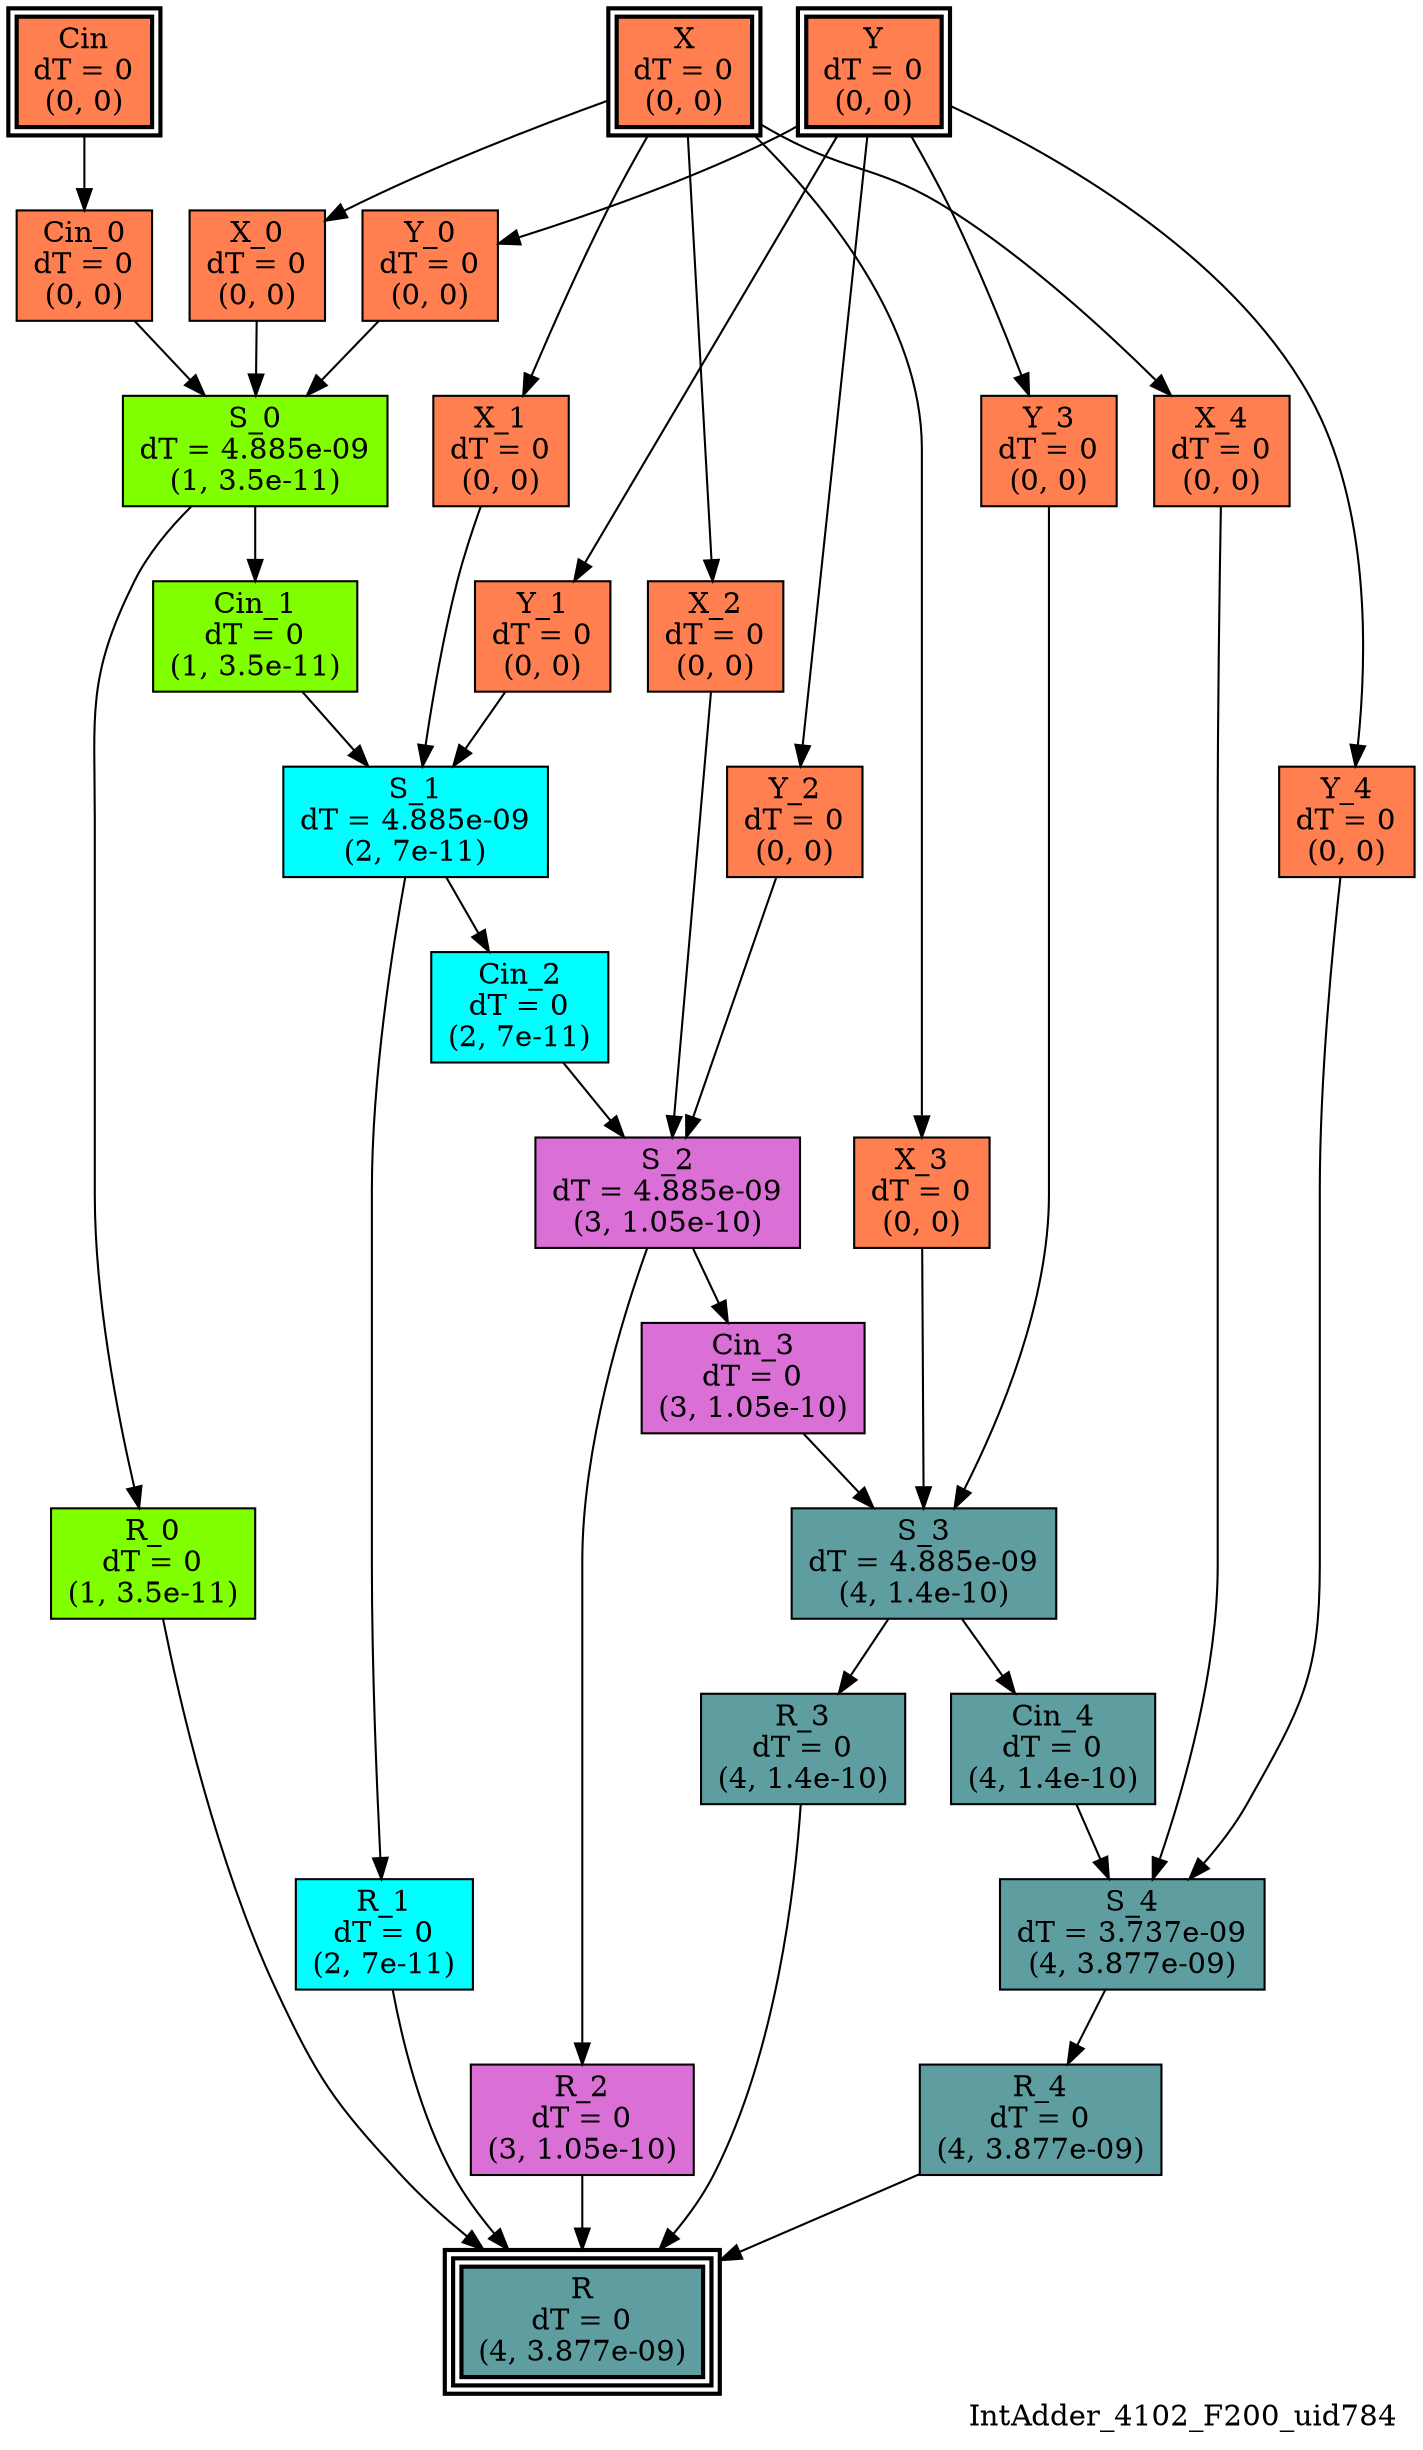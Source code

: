 digraph IntAdder_4102_F200_uid784
{
	//graph drawing options
	label=IntAdder_4102_F200_uid784;
	labelloc=bottom;
	labeljust=right;
	ratio=auto;
	nodesep=0.25;
	ranksep=0.5;

	//input/output signals of operator IntAdder_4102_F200_uid784
	X__IntAdder_4102_F200_uid784 [ label="X\ndT = 0\n(0, 0)", shape=box, color=black, style="bold, filled", fillcolor=coral, peripheries=2 ];
	Y__IntAdder_4102_F200_uid784 [ label="Y\ndT = 0\n(0, 0)", shape=box, color=black, style="bold, filled", fillcolor=coral, peripheries=2 ];
	Cin__IntAdder_4102_F200_uid784 [ label="Cin\ndT = 0\n(0, 0)", shape=box, color=black, style="bold, filled", fillcolor=coral, peripheries=2 ];
	R__IntAdder_4102_F200_uid784 [ label="R\ndT = 0\n(4, 3.877e-09)", shape=box, color=black, style="bold, filled", fillcolor=cadetblue, peripheries=3 ];
	{rank=same X__IntAdder_4102_F200_uid784, Y__IntAdder_4102_F200_uid784, Cin__IntAdder_4102_F200_uid784};
	{rank=same R__IntAdder_4102_F200_uid784};
	//internal signals of operator IntAdder_4102_F200_uid784
	Cin_0__IntAdder_4102_F200_uid784 [ label="Cin_0\ndT = 0\n(0, 0)", shape=box, color=black, style=filled, fillcolor=coral, peripheries=1 ];
	X_0__IntAdder_4102_F200_uid784 [ label="X_0\ndT = 0\n(0, 0)", shape=box, color=black, style=filled, fillcolor=coral, peripheries=1 ];
	Y_0__IntAdder_4102_F200_uid784 [ label="Y_0\ndT = 0\n(0, 0)", shape=box, color=black, style=filled, fillcolor=coral, peripheries=1 ];
	S_0__IntAdder_4102_F200_uid784 [ label="S_0\ndT = 4.885e-09\n(1, 3.5e-11)", shape=box, color=black, style=filled, fillcolor=chartreuse, peripheries=1 ];
	R_0__IntAdder_4102_F200_uid784 [ label="R_0\ndT = 0\n(1, 3.5e-11)", shape=box, color=black, style=filled, fillcolor=chartreuse, peripheries=1 ];
	Cin_1__IntAdder_4102_F200_uid784 [ label="Cin_1\ndT = 0\n(1, 3.5e-11)", shape=box, color=black, style=filled, fillcolor=chartreuse, peripheries=1 ];
	X_1__IntAdder_4102_F200_uid784 [ label="X_1\ndT = 0\n(0, 0)", shape=box, color=black, style=filled, fillcolor=coral, peripheries=1 ];
	Y_1__IntAdder_4102_F200_uid784 [ label="Y_1\ndT = 0\n(0, 0)", shape=box, color=black, style=filled, fillcolor=coral, peripheries=1 ];
	S_1__IntAdder_4102_F200_uid784 [ label="S_1\ndT = 4.885e-09\n(2, 7e-11)", shape=box, color=black, style=filled, fillcolor=cyan, peripheries=1 ];
	R_1__IntAdder_4102_F200_uid784 [ label="R_1\ndT = 0\n(2, 7e-11)", shape=box, color=black, style=filled, fillcolor=cyan, peripheries=1 ];
	Cin_2__IntAdder_4102_F200_uid784 [ label="Cin_2\ndT = 0\n(2, 7e-11)", shape=box, color=black, style=filled, fillcolor=cyan, peripheries=1 ];
	X_2__IntAdder_4102_F200_uid784 [ label="X_2\ndT = 0\n(0, 0)", shape=box, color=black, style=filled, fillcolor=coral, peripheries=1 ];
	Y_2__IntAdder_4102_F200_uid784 [ label="Y_2\ndT = 0\n(0, 0)", shape=box, color=black, style=filled, fillcolor=coral, peripheries=1 ];
	S_2__IntAdder_4102_F200_uid784 [ label="S_2\ndT = 4.885e-09\n(3, 1.05e-10)", shape=box, color=black, style=filled, fillcolor=orchid, peripheries=1 ];
	R_2__IntAdder_4102_F200_uid784 [ label="R_2\ndT = 0\n(3, 1.05e-10)", shape=box, color=black, style=filled, fillcolor=orchid, peripheries=1 ];
	Cin_3__IntAdder_4102_F200_uid784 [ label="Cin_3\ndT = 0\n(3, 1.05e-10)", shape=box, color=black, style=filled, fillcolor=orchid, peripheries=1 ];
	X_3__IntAdder_4102_F200_uid784 [ label="X_3\ndT = 0\n(0, 0)", shape=box, color=black, style=filled, fillcolor=coral, peripheries=1 ];
	Y_3__IntAdder_4102_F200_uid784 [ label="Y_3\ndT = 0\n(0, 0)", shape=box, color=black, style=filled, fillcolor=coral, peripheries=1 ];
	S_3__IntAdder_4102_F200_uid784 [ label="S_3\ndT = 4.885e-09\n(4, 1.4e-10)", shape=box, color=black, style=filled, fillcolor=cadetblue, peripheries=1 ];
	R_3__IntAdder_4102_F200_uid784 [ label="R_3\ndT = 0\n(4, 1.4e-10)", shape=box, color=black, style=filled, fillcolor=cadetblue, peripheries=1 ];
	Cin_4__IntAdder_4102_F200_uid784 [ label="Cin_4\ndT = 0\n(4, 1.4e-10)", shape=box, color=black, style=filled, fillcolor=cadetblue, peripheries=1 ];
	X_4__IntAdder_4102_F200_uid784 [ label="X_4\ndT = 0\n(0, 0)", shape=box, color=black, style=filled, fillcolor=coral, peripheries=1 ];
	Y_4__IntAdder_4102_F200_uid784 [ label="Y_4\ndT = 0\n(0, 0)", shape=box, color=black, style=filled, fillcolor=coral, peripheries=1 ];
	S_4__IntAdder_4102_F200_uid784 [ label="S_4\ndT = 3.737e-09\n(4, 3.877e-09)", shape=box, color=black, style=filled, fillcolor=cadetblue, peripheries=1 ];
	R_4__IntAdder_4102_F200_uid784 [ label="R_4\ndT = 0\n(4, 3.877e-09)", shape=box, color=black, style=filled, fillcolor=cadetblue, peripheries=1 ];

	//subcomponents of operator IntAdder_4102_F200_uid784

	//input and internal signal connections of operator IntAdder_4102_F200_uid784
	X__IntAdder_4102_F200_uid784 -> X_0__IntAdder_4102_F200_uid784 [ arrowhead=normal, arrowsize=1.0, arrowtail=normal, color=black, dir=forward  ];
	X__IntAdder_4102_F200_uid784 -> X_1__IntAdder_4102_F200_uid784 [ arrowhead=normal, arrowsize=1.0, arrowtail=normal, color=black, dir=forward  ];
	X__IntAdder_4102_F200_uid784 -> X_2__IntAdder_4102_F200_uid784 [ arrowhead=normal, arrowsize=1.0, arrowtail=normal, color=black, dir=forward  ];
	X__IntAdder_4102_F200_uid784 -> X_3__IntAdder_4102_F200_uid784 [ arrowhead=normal, arrowsize=1.0, arrowtail=normal, color=black, dir=forward  ];
	X__IntAdder_4102_F200_uid784 -> X_4__IntAdder_4102_F200_uid784 [ arrowhead=normal, arrowsize=1.0, arrowtail=normal, color=black, dir=forward  ];
	Y__IntAdder_4102_F200_uid784 -> Y_0__IntAdder_4102_F200_uid784 [ arrowhead=normal, arrowsize=1.0, arrowtail=normal, color=black, dir=forward  ];
	Y__IntAdder_4102_F200_uid784 -> Y_1__IntAdder_4102_F200_uid784 [ arrowhead=normal, arrowsize=1.0, arrowtail=normal, color=black, dir=forward  ];
	Y__IntAdder_4102_F200_uid784 -> Y_2__IntAdder_4102_F200_uid784 [ arrowhead=normal, arrowsize=1.0, arrowtail=normal, color=black, dir=forward  ];
	Y__IntAdder_4102_F200_uid784 -> Y_3__IntAdder_4102_F200_uid784 [ arrowhead=normal, arrowsize=1.0, arrowtail=normal, color=black, dir=forward  ];
	Y__IntAdder_4102_F200_uid784 -> Y_4__IntAdder_4102_F200_uid784 [ arrowhead=normal, arrowsize=1.0, arrowtail=normal, color=black, dir=forward  ];
	Cin__IntAdder_4102_F200_uid784 -> Cin_0__IntAdder_4102_F200_uid784 [ arrowhead=normal, arrowsize=1.0, arrowtail=normal, color=black, dir=forward  ];
	Cin_0__IntAdder_4102_F200_uid784 -> S_0__IntAdder_4102_F200_uid784 [ arrowhead=normal, arrowsize=1.0, arrowtail=normal, color=black, dir=forward  ];
	X_0__IntAdder_4102_F200_uid784 -> S_0__IntAdder_4102_F200_uid784 [ arrowhead=normal, arrowsize=1.0, arrowtail=normal, color=black, dir=forward  ];
	Y_0__IntAdder_4102_F200_uid784 -> S_0__IntAdder_4102_F200_uid784 [ arrowhead=normal, arrowsize=1.0, arrowtail=normal, color=black, dir=forward  ];
	S_0__IntAdder_4102_F200_uid784 -> R_0__IntAdder_4102_F200_uid784 [ arrowhead=normal, arrowsize=1.0, arrowtail=normal, color=black, dir=forward  ];
	S_0__IntAdder_4102_F200_uid784 -> Cin_1__IntAdder_4102_F200_uid784 [ arrowhead=normal, arrowsize=1.0, arrowtail=normal, color=black, dir=forward  ];
	R_0__IntAdder_4102_F200_uid784 -> R__IntAdder_4102_F200_uid784 [ arrowhead=normal, arrowsize=1.0, arrowtail=normal, color=black, dir=forward  ];
	Cin_1__IntAdder_4102_F200_uid784 -> S_1__IntAdder_4102_F200_uid784 [ arrowhead=normal, arrowsize=1.0, arrowtail=normal, color=black, dir=forward  ];
	X_1__IntAdder_4102_F200_uid784 -> S_1__IntAdder_4102_F200_uid784 [ arrowhead=normal, arrowsize=1.0, arrowtail=normal, color=black, dir=forward  ];
	Y_1__IntAdder_4102_F200_uid784 -> S_1__IntAdder_4102_F200_uid784 [ arrowhead=normal, arrowsize=1.0, arrowtail=normal, color=black, dir=forward  ];
	S_1__IntAdder_4102_F200_uid784 -> R_1__IntAdder_4102_F200_uid784 [ arrowhead=normal, arrowsize=1.0, arrowtail=normal, color=black, dir=forward  ];
	S_1__IntAdder_4102_F200_uid784 -> Cin_2__IntAdder_4102_F200_uid784 [ arrowhead=normal, arrowsize=1.0, arrowtail=normal, color=black, dir=forward  ];
	R_1__IntAdder_4102_F200_uid784 -> R__IntAdder_4102_F200_uid784 [ arrowhead=normal, arrowsize=1.0, arrowtail=normal, color=black, dir=forward  ];
	Cin_2__IntAdder_4102_F200_uid784 -> S_2__IntAdder_4102_F200_uid784 [ arrowhead=normal, arrowsize=1.0, arrowtail=normal, color=black, dir=forward  ];
	X_2__IntAdder_4102_F200_uid784 -> S_2__IntAdder_4102_F200_uid784 [ arrowhead=normal, arrowsize=1.0, arrowtail=normal, color=black, dir=forward  ];
	Y_2__IntAdder_4102_F200_uid784 -> S_2__IntAdder_4102_F200_uid784 [ arrowhead=normal, arrowsize=1.0, arrowtail=normal, color=black, dir=forward  ];
	S_2__IntAdder_4102_F200_uid784 -> R_2__IntAdder_4102_F200_uid784 [ arrowhead=normal, arrowsize=1.0, arrowtail=normal, color=black, dir=forward  ];
	S_2__IntAdder_4102_F200_uid784 -> Cin_3__IntAdder_4102_F200_uid784 [ arrowhead=normal, arrowsize=1.0, arrowtail=normal, color=black, dir=forward  ];
	R_2__IntAdder_4102_F200_uid784 -> R__IntAdder_4102_F200_uid784 [ arrowhead=normal, arrowsize=1.0, arrowtail=normal, color=black, dir=forward  ];
	Cin_3__IntAdder_4102_F200_uid784 -> S_3__IntAdder_4102_F200_uid784 [ arrowhead=normal, arrowsize=1.0, arrowtail=normal, color=black, dir=forward  ];
	X_3__IntAdder_4102_F200_uid784 -> S_3__IntAdder_4102_F200_uid784 [ arrowhead=normal, arrowsize=1.0, arrowtail=normal, color=black, dir=forward  ];
	Y_3__IntAdder_4102_F200_uid784 -> S_3__IntAdder_4102_F200_uid784 [ arrowhead=normal, arrowsize=1.0, arrowtail=normal, color=black, dir=forward  ];
	S_3__IntAdder_4102_F200_uid784 -> R_3__IntAdder_4102_F200_uid784 [ arrowhead=normal, arrowsize=1.0, arrowtail=normal, color=black, dir=forward  ];
	S_3__IntAdder_4102_F200_uid784 -> Cin_4__IntAdder_4102_F200_uid784 [ arrowhead=normal, arrowsize=1.0, arrowtail=normal, color=black, dir=forward  ];
	R_3__IntAdder_4102_F200_uid784 -> R__IntAdder_4102_F200_uid784 [ arrowhead=normal, arrowsize=1.0, arrowtail=normal, color=black, dir=forward  ];
	Cin_4__IntAdder_4102_F200_uid784 -> S_4__IntAdder_4102_F200_uid784 [ arrowhead=normal, arrowsize=1.0, arrowtail=normal, color=black, dir=forward  ];
	X_4__IntAdder_4102_F200_uid784 -> S_4__IntAdder_4102_F200_uid784 [ arrowhead=normal, arrowsize=1.0, arrowtail=normal, color=black, dir=forward  ];
	Y_4__IntAdder_4102_F200_uid784 -> S_4__IntAdder_4102_F200_uid784 [ arrowhead=normal, arrowsize=1.0, arrowtail=normal, color=black, dir=forward  ];
	S_4__IntAdder_4102_F200_uid784 -> R_4__IntAdder_4102_F200_uid784 [ arrowhead=normal, arrowsize=1.0, arrowtail=normal, color=black, dir=forward  ];
	R_4__IntAdder_4102_F200_uid784 -> R__IntAdder_4102_F200_uid784 [ arrowhead=normal, arrowsize=1.0, arrowtail=normal, color=black, dir=forward  ];
}


